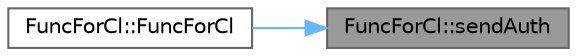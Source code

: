 digraph "FuncForCl::sendAuth"
{
 // LATEX_PDF_SIZE
  bgcolor="transparent";
  edge [fontname=Helvetica,fontsize=10,labelfontname=Helvetica,labelfontsize=10];
  node [fontname=Helvetica,fontsize=10,shape=box,height=0.2,width=0.4];
  rankdir="RL";
  Node1 [id="Node000001",label="FuncForCl::sendAuth",height=0.2,width=0.4,color="gray40", fillcolor="grey60", style="filled", fontcolor="black",tooltip="Слот для отправки запроса авторизации"];
  Node1 -> Node2 [id="edge1_Node000001_Node000002",dir="back",color="steelblue1",style="solid",tooltip=" "];
  Node2 [id="Node000002",label="FuncForCl::FuncForCl",height=0.2,width=0.4,color="grey40", fillcolor="white", style="filled",URL="$class_func_for_cl.html#af622c2b245faec6c4ff077b26928c313",tooltip="Конструктор класса"];
}
